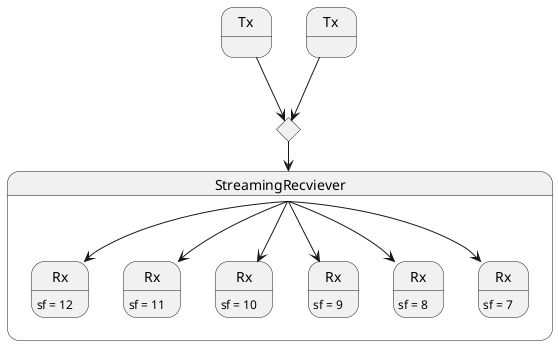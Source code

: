 @startuml
state "Tx" as Tx1
state "Tx" as Tx2





state c <<choice>>

Tx1 --> c
Tx2 --> c



state StreamingRecviever{
    state "Rx" as Rx1
    state "Rx" as Rx2
    state "Rx" as Rx3
    state "Rx" as Rx4
    state "Rx" as Rx5
    state "Rx" as Rx6

    Rx1 : sf = 7
    Rx2 : sf = 8
    Rx3 : sf = 9
    Rx4 : sf = 10
    Rx5 : sf = 11
    Rx6 : sf = 12
}
c --> StreamingRecviever

StreamingRecviever --> Rx1
StreamingRecviever --> Rx2
StreamingRecviever --> Rx3
StreamingRecviever --> Rx4
StreamingRecviever --> Rx5
StreamingRecviever --> Rx6


@enduml